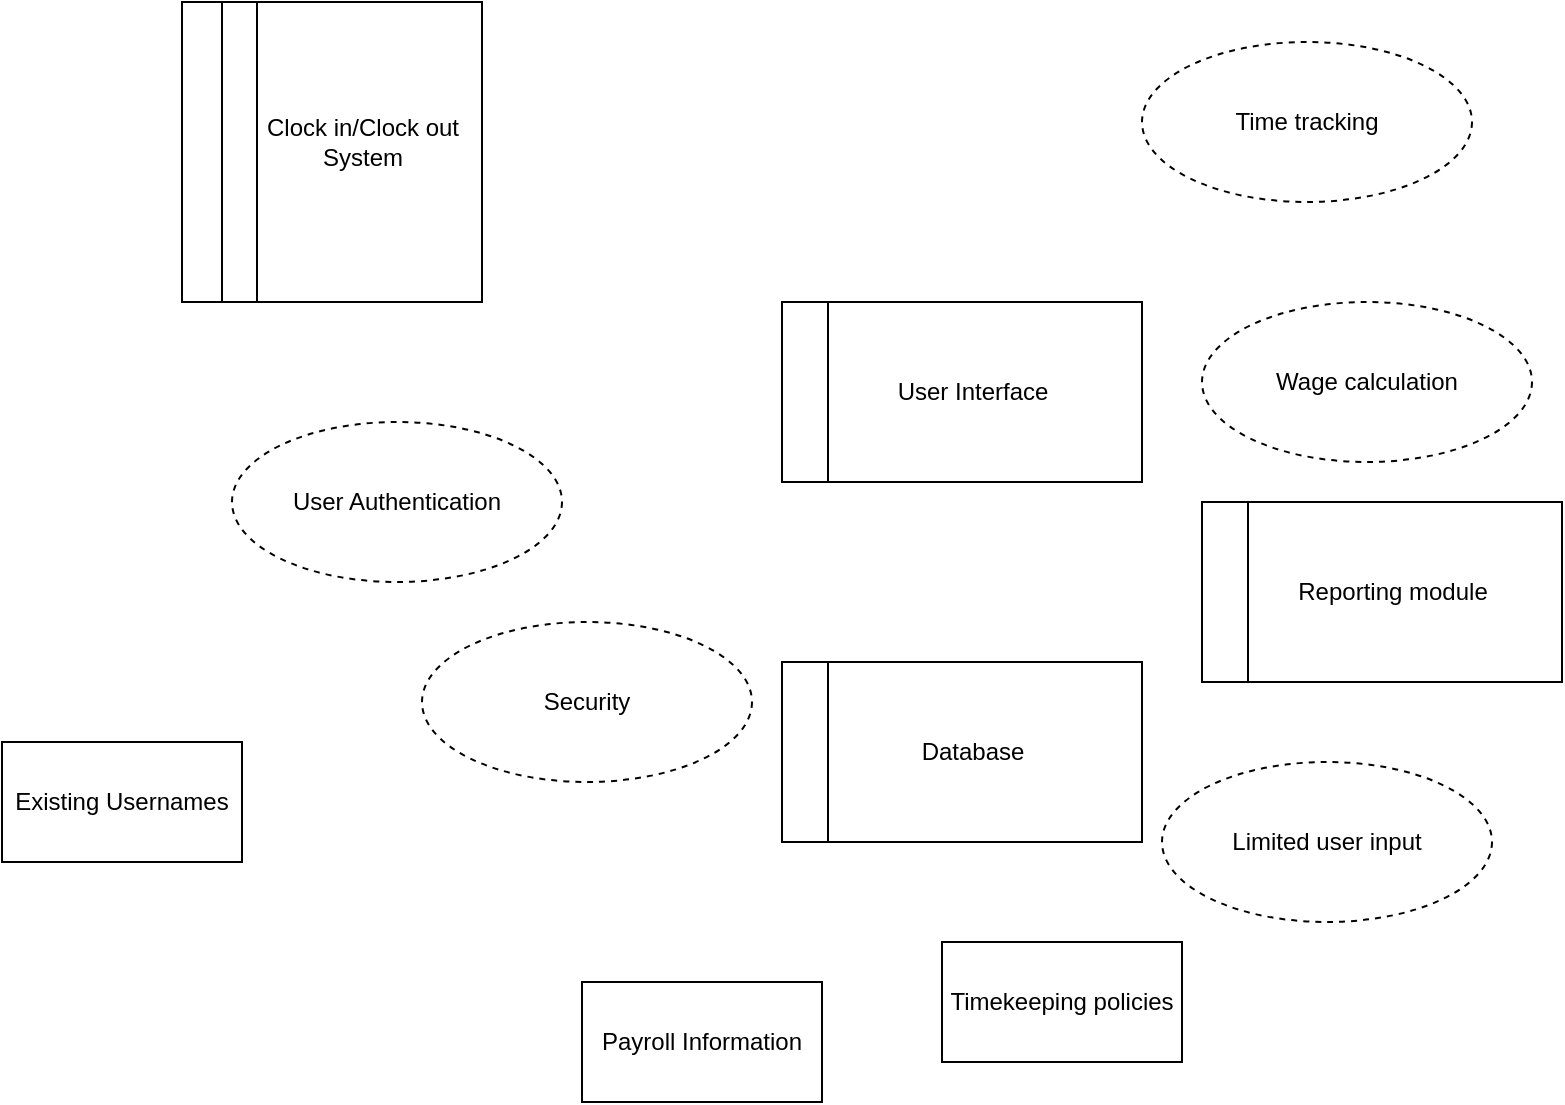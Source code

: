 <mxfile version="23.1.1" type="github">
  <diagram name="Page-1" id="w1VCyj9Y2bw40vhF7EFp">
    <mxGraphModel dx="1221" dy="652" grid="1" gridSize="10" guides="1" tooltips="1" connect="1" arrows="1" fold="1" page="1" pageScale="1" pageWidth="850" pageHeight="1100" math="0" shadow="0">
      <root>
        <mxCell id="0" />
        <mxCell id="1" parent="0" />
        <mxCell id="MMfFn7ViK-XPfc7xbVL0-1" value="&lt;br&gt;" style="swimlane;horizontal=0;whiteSpace=wrap;html=1;startSize=20;" vertex="1" parent="1">
          <mxGeometry x="140" y="60" width="150" height="150" as="geometry" />
        </mxCell>
        <mxCell id="MMfFn7ViK-XPfc7xbVL0-6" value="Clock in/Clock out&lt;br&gt;System" style="text;html=1;align=center;verticalAlign=middle;resizable=0;points=[];autosize=1;strokeColor=none;fillColor=none;" vertex="1" parent="MMfFn7ViK-XPfc7xbVL0-1">
          <mxGeometry x="30" y="50" width="120" height="40" as="geometry" />
        </mxCell>
        <mxCell id="MMfFn7ViK-XPfc7xbVL0-4" value="" style="endArrow=none;html=1;rounded=0;entryX=0.25;entryY=0;entryDx=0;entryDy=0;exitX=0.25;exitY=1;exitDx=0;exitDy=0;" edge="1" parent="1" source="MMfFn7ViK-XPfc7xbVL0-1" target="MMfFn7ViK-XPfc7xbVL0-1">
          <mxGeometry width="50" height="50" relative="1" as="geometry">
            <mxPoint x="280" y="350" as="sourcePoint" />
            <mxPoint x="330" y="300" as="targetPoint" />
          </mxGeometry>
        </mxCell>
        <mxCell id="MMfFn7ViK-XPfc7xbVL0-8" value="" style="swimlane;horizontal=0;whiteSpace=wrap;html=1;" vertex="1" parent="1">
          <mxGeometry x="440" y="210" width="180" height="90" as="geometry" />
        </mxCell>
        <mxCell id="MMfFn7ViK-XPfc7xbVL0-9" value="User Interface" style="text;html=1;align=center;verticalAlign=middle;resizable=0;points=[];autosize=1;strokeColor=none;fillColor=none;" vertex="1" parent="MMfFn7ViK-XPfc7xbVL0-8">
          <mxGeometry x="45" y="30" width="100" height="30" as="geometry" />
        </mxCell>
        <mxCell id="MMfFn7ViK-XPfc7xbVL0-10" value="" style="swimlane;horizontal=0;whiteSpace=wrap;html=1;" vertex="1" parent="1">
          <mxGeometry x="440" y="390" width="180" height="90" as="geometry" />
        </mxCell>
        <mxCell id="MMfFn7ViK-XPfc7xbVL0-11" value="Database" style="text;html=1;align=center;verticalAlign=middle;resizable=0;points=[];autosize=1;strokeColor=none;fillColor=none;" vertex="1" parent="MMfFn7ViK-XPfc7xbVL0-10">
          <mxGeometry x="60" y="30" width="70" height="30" as="geometry" />
        </mxCell>
        <mxCell id="MMfFn7ViK-XPfc7xbVL0-13" value="" style="swimlane;horizontal=0;whiteSpace=wrap;html=1;" vertex="1" parent="1">
          <mxGeometry x="650" y="310" width="180" height="90" as="geometry" />
        </mxCell>
        <mxCell id="MMfFn7ViK-XPfc7xbVL0-14" value="Reporting module" style="text;html=1;align=center;verticalAlign=middle;resizable=0;points=[];autosize=1;strokeColor=none;fillColor=none;" vertex="1" parent="MMfFn7ViK-XPfc7xbVL0-13">
          <mxGeometry x="35" y="30" width="120" height="30" as="geometry" />
        </mxCell>
        <mxCell id="MMfFn7ViK-XPfc7xbVL0-15" value="Timekeeping policies" style="rounded=0;whiteSpace=wrap;html=1;" vertex="1" parent="1">
          <mxGeometry x="520" y="530" width="120" height="60" as="geometry" />
        </mxCell>
        <mxCell id="MMfFn7ViK-XPfc7xbVL0-16" value="Existing Usernames" style="rounded=0;whiteSpace=wrap;html=1;" vertex="1" parent="1">
          <mxGeometry x="50" y="430" width="120" height="60" as="geometry" />
        </mxCell>
        <mxCell id="MMfFn7ViK-XPfc7xbVL0-17" value="Payroll Information" style="rounded=0;whiteSpace=wrap;html=1;" vertex="1" parent="1">
          <mxGeometry x="340" y="550" width="120" height="60" as="geometry" />
        </mxCell>
        <mxCell id="MMfFn7ViK-XPfc7xbVL0-19" value="User Authentication" style="ellipse;whiteSpace=wrap;html=1;align=center;dashed=1;" vertex="1" parent="1">
          <mxGeometry x="165" y="270" width="165" height="80" as="geometry" />
        </mxCell>
        <mxCell id="MMfFn7ViK-XPfc7xbVL0-20" value="Wage calculation" style="ellipse;whiteSpace=wrap;html=1;align=center;dashed=1;" vertex="1" parent="1">
          <mxGeometry x="650" y="210" width="165" height="80" as="geometry" />
        </mxCell>
        <mxCell id="MMfFn7ViK-XPfc7xbVL0-21" value="Time tracking" style="ellipse;whiteSpace=wrap;html=1;align=center;dashed=1;" vertex="1" parent="1">
          <mxGeometry x="620" y="80" width="165" height="80" as="geometry" />
        </mxCell>
        <mxCell id="MMfFn7ViK-XPfc7xbVL0-22" value="Security" style="ellipse;whiteSpace=wrap;html=1;align=center;dashed=1;" vertex="1" parent="1">
          <mxGeometry x="260" y="370" width="165" height="80" as="geometry" />
        </mxCell>
        <mxCell id="MMfFn7ViK-XPfc7xbVL0-23" value="Limited user input" style="ellipse;whiteSpace=wrap;html=1;align=center;dashed=1;" vertex="1" parent="1">
          <mxGeometry x="630" y="440" width="165" height="80" as="geometry" />
        </mxCell>
      </root>
    </mxGraphModel>
  </diagram>
</mxfile>
